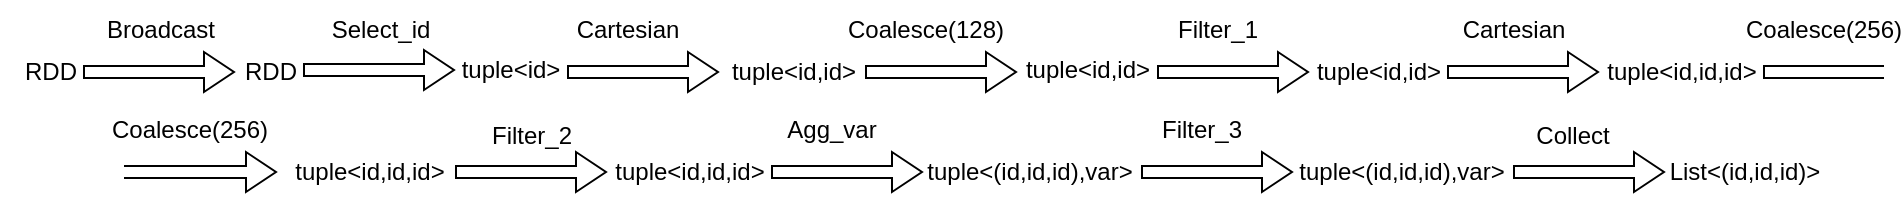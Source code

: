 <mxfile version="21.0.10" type="device"><diagram name="Page-1" id="I0y7xhpix4XiFEfHafqr"><mxGraphModel dx="2195" dy="669" grid="1" gridSize="10" guides="1" tooltips="1" connect="1" arrows="1" fold="1" page="1" pageScale="1" pageWidth="1169" pageHeight="827" math="0" shadow="0"><root><mxCell id="0"/><mxCell id="1" parent="0"/><mxCell id="29aMk_raYZUdLWVY0Ce4-1" value="RDD" style="text;html=1;align=center;verticalAlign=middle;resizable=0;points=[];autosize=1;strokeColor=none;fillColor=none;" parent="1" vertex="1"><mxGeometry x="-62" y="101" width="50" height="30" as="geometry"/></mxCell><mxCell id="29aMk_raYZUdLWVY0Ce4-2" value="" style="shape=singleArrow;whiteSpace=wrap;html=1;" parent="1" vertex="1"><mxGeometry x="112" y="106" width="75" height="20" as="geometry"/></mxCell><mxCell id="29aMk_raYZUdLWVY0Ce4-3" value="Cartesian" style="text;html=1;strokeColor=none;fillColor=none;align=center;verticalAlign=middle;whiteSpace=wrap;rounded=0;" parent="1" vertex="1"><mxGeometry x="112" y="80" width="60" height="30" as="geometry"/></mxCell><mxCell id="29aMk_raYZUdLWVY0Ce4-4" value="tuple&amp;lt;id,id&amp;gt;" style="text;html=1;strokeColor=none;fillColor=none;align=center;verticalAlign=middle;whiteSpace=wrap;rounded=0;" parent="1" vertex="1"><mxGeometry x="190" y="101" width="70" height="30" as="geometry"/></mxCell><mxCell id="29aMk_raYZUdLWVY0Ce4-5" value="" style="shape=singleArrow;whiteSpace=wrap;html=1;" parent="1" vertex="1"><mxGeometry x="261" y="106" width="75" height="20" as="geometry"/></mxCell><mxCell id="29aMk_raYZUdLWVY0Ce4-6" value="Filter_1" style="text;html=1;strokeColor=none;fillColor=none;align=center;verticalAlign=middle;whiteSpace=wrap;rounded=0;" parent="1" vertex="1"><mxGeometry x="407" y="80" width="60" height="30" as="geometry"/></mxCell><mxCell id="29aMk_raYZUdLWVY0Ce4-7" value="tuple&amp;lt;id,id&amp;gt;" style="text;html=1;strokeColor=none;fillColor=none;align=center;verticalAlign=middle;whiteSpace=wrap;rounded=0;" parent="1" vertex="1"><mxGeometry x="337" y="100" width="70" height="30" as="geometry"/></mxCell><mxCell id="29aMk_raYZUdLWVY0Ce4-10" value="" style="shape=singleArrow;whiteSpace=wrap;html=1;" parent="1" vertex="1"><mxGeometry x="407" y="106" width="75" height="20" as="geometry"/></mxCell><mxCell id="29aMk_raYZUdLWVY0Ce4-11" value="Coalesce(128)" style="text;html=1;strokeColor=none;fillColor=none;align=center;verticalAlign=middle;whiteSpace=wrap;rounded=0;" parent="1" vertex="1"><mxGeometry x="261" y="80" width="60" height="30" as="geometry"/></mxCell><mxCell id="29aMk_raYZUdLWVY0Ce4-14" value="tuple&amp;lt;id,id&amp;gt;" style="text;html=1;align=center;verticalAlign=middle;resizable=0;points=[];autosize=1;strokeColor=none;fillColor=none;" parent="1" vertex="1"><mxGeometry x="472" y="101" width="90" height="30" as="geometry"/></mxCell><mxCell id="29aMk_raYZUdLWVY0Ce4-15" value="" style="shape=singleArrow;whiteSpace=wrap;html=1;" parent="1" vertex="1"><mxGeometry x="56" y="156" width="75" height="20" as="geometry"/></mxCell><mxCell id="29aMk_raYZUdLWVY0Ce4-16" value="Cartesian" style="text;html=1;strokeColor=none;fillColor=none;align=center;verticalAlign=middle;whiteSpace=wrap;rounded=0;" parent="1" vertex="1"><mxGeometry x="555" y="80" width="60" height="30" as="geometry"/></mxCell><mxCell id="29aMk_raYZUdLWVY0Ce4-18" value="tuple&amp;lt;id,id,id&amp;gt;" style="text;html=1;strokeColor=none;fillColor=none;align=center;verticalAlign=middle;whiteSpace=wrap;rounded=0;" parent="1" vertex="1"><mxGeometry x="634" y="101" width="70" height="30" as="geometry"/></mxCell><mxCell id="29aMk_raYZUdLWVY0Ce4-21" value="tuple&amp;lt;id,id,id&amp;gt;" style="text;html=1;strokeColor=none;fillColor=none;align=center;verticalAlign=middle;whiteSpace=wrap;rounded=0;" parent="1" vertex="1"><mxGeometry x="138" y="151" width="70" height="30" as="geometry"/></mxCell><mxCell id="29aMk_raYZUdLWVY0Ce4-23" value="" style="shape=singleArrow;whiteSpace=wrap;html=1;" parent="1" vertex="1"><mxGeometry x="214" y="156" width="75" height="20" as="geometry"/></mxCell><mxCell id="29aMk_raYZUdLWVY0Ce4-24" value="Agg_var" style="text;html=1;strokeColor=none;fillColor=none;align=center;verticalAlign=middle;whiteSpace=wrap;rounded=0;" parent="1" vertex="1"><mxGeometry x="214" y="130" width="60" height="30" as="geometry"/></mxCell><mxCell id="29aMk_raYZUdLWVY0Ce4-28" value="tuple&amp;lt;(id,id,id),var&amp;gt;" style="text;html=1;strokeColor=none;fillColor=none;align=center;verticalAlign=middle;whiteSpace=wrap;rounded=0;" parent="1" vertex="1"><mxGeometry x="313" y="151" width="60" height="30" as="geometry"/></mxCell><mxCell id="29aMk_raYZUdLWVY0Ce4-29" value="tuple&amp;lt;(id,id,id),var&amp;gt;" style="text;html=1;strokeColor=none;fillColor=none;align=center;verticalAlign=middle;whiteSpace=wrap;rounded=0;" parent="1" vertex="1"><mxGeometry x="499" y="151" width="60" height="30" as="geometry"/></mxCell><mxCell id="29aMk_raYZUdLWVY0Ce4-34" value="" style="shape=singleArrow;whiteSpace=wrap;html=1;allowArrows=1;" parent="1" vertex="1"><mxGeometry x="-109" y="156" width="75" height="20" as="geometry"/></mxCell><mxCell id="29aMk_raYZUdLWVY0Ce4-38" value="" style="verticalLabelPosition=bottom;verticalAlign=top;html=1;shape=mxgraph.basic.rect;fillColor2=none;strokeWidth=1;size=20;indent=100;labelBorderColor=none;strokeColor=default;left=0;right=0;rotation=-180;" parent="1" vertex="1"><mxGeometry x="-110" y="163" width="60" height="6" as="geometry"/></mxCell><mxCell id="k0cft0AC0BxCBgOVcBzi-2" value="" style="shape=singleArrow;whiteSpace=wrap;html=1;" parent="1" vertex="1"><mxGeometry x="399" y="156" width="75" height="20" as="geometry"/></mxCell><mxCell id="k0cft0AC0BxCBgOVcBzi-3" value="tuple&amp;lt;id,id,id&amp;gt;" style="text;html=1;strokeColor=none;fillColor=none;align=center;verticalAlign=middle;whiteSpace=wrap;rounded=0;" parent="1" vertex="1"><mxGeometry x="-22" y="151" width="70" height="30" as="geometry"/></mxCell><mxCell id="k0cft0AC0BxCBgOVcBzi-5" value="" style="shape=singleArrow;whiteSpace=wrap;html=1;" parent="1" vertex="1"><mxGeometry x="585" y="156" width="75" height="20" as="geometry"/></mxCell><mxCell id="k0cft0AC0BxCBgOVcBzi-6" value="Collect" style="text;html=1;align=center;verticalAlign=middle;resizable=0;points=[];autosize=1;strokeColor=none;fillColor=none;" parent="1" vertex="1"><mxGeometry x="584" y="133" width="60" height="30" as="geometry"/></mxCell><mxCell id="k0cft0AC0BxCBgOVcBzi-7" value="List&amp;lt;(id,id,id)&amp;gt;" style="text;html=1;align=center;verticalAlign=middle;resizable=0;points=[];autosize=1;strokeColor=none;fillColor=none;" parent="1" vertex="1"><mxGeometry x="650" y="151" width="100" height="30" as="geometry"/></mxCell><mxCell id="k0cft0AC0BxCBgOVcBzi-9" value="" style="verticalLabelPosition=bottom;verticalAlign=top;html=1;shape=mxgraph.basic.rect;fillColor2=none;strokeWidth=1;size=20;indent=100;labelBorderColor=none;strokeColor=default;left=1;right=0;" parent="1" vertex="1"><mxGeometry x="710" y="113" width="60" height="6" as="geometry"/></mxCell><mxCell id="k0cft0AC0BxCBgOVcBzi-15" value="Coalesce(256)" style="text;html=1;strokeColor=none;fillColor=none;align=center;verticalAlign=middle;whiteSpace=wrap;rounded=0;" parent="1" vertex="1"><mxGeometry x="710" y="80" width="60" height="30" as="geometry"/></mxCell><mxCell id="k0cft0AC0BxCBgOVcBzi-16" value="Filter_3" style="text;html=1;strokeColor=none;fillColor=none;align=center;verticalAlign=middle;whiteSpace=wrap;rounded=0;" parent="1" vertex="1"><mxGeometry x="399" y="130" width="60" height="30" as="geometry"/></mxCell><mxCell id="k0cft0AC0BxCBgOVcBzi-18" value="" style="shape=singleArrow;whiteSpace=wrap;html=1;" parent="1" vertex="1"><mxGeometry x="552" y="106" width="75" height="20" as="geometry"/></mxCell><mxCell id="k0cft0AC0BxCBgOVcBzi-19" value="Filter_2" style="text;html=1;strokeColor=none;fillColor=none;align=center;verticalAlign=middle;whiteSpace=wrap;rounded=0;" parent="1" vertex="1"><mxGeometry x="63.5" y="133" width="60" height="30" as="geometry"/></mxCell><mxCell id="s1kZubj_JOrmcWxusz-F-1" value="" style="shape=singleArrow;whiteSpace=wrap;html=1;" vertex="1" parent="1"><mxGeometry x="-20" y="105" width="75" height="20" as="geometry"/></mxCell><mxCell id="s1kZubj_JOrmcWxusz-F-2" value="tuple&amp;lt;id&amp;gt;" style="text;html=1;align=center;verticalAlign=middle;resizable=0;points=[];autosize=1;strokeColor=none;fillColor=none;" vertex="1" parent="1"><mxGeometry x="48" y="100" width="70" height="30" as="geometry"/></mxCell><mxCell id="s1kZubj_JOrmcWxusz-F-3" value="Select_id" style="text;html=1;align=center;verticalAlign=middle;resizable=0;points=[];autosize=1;strokeColor=none;fillColor=none;" vertex="1" parent="1"><mxGeometry x="-17.5" y="80" width="70" height="30" as="geometry"/></mxCell><mxCell id="s1kZubj_JOrmcWxusz-F-4" value="" style="shape=singleArrow;whiteSpace=wrap;html=1;" vertex="1" parent="1"><mxGeometry x="-130" y="106" width="75" height="20" as="geometry"/></mxCell><mxCell id="s1kZubj_JOrmcWxusz-F-5" value="RDD" style="text;html=1;align=center;verticalAlign=middle;resizable=0;points=[];autosize=1;strokeColor=none;fillColor=none;" vertex="1" parent="1"><mxGeometry x="-172" y="101" width="50" height="30" as="geometry"/></mxCell><mxCell id="s1kZubj_JOrmcWxusz-F-7" value="Broadcast" style="text;html=1;align=center;verticalAlign=middle;resizable=0;points=[];autosize=1;strokeColor=none;fillColor=none;" vertex="1" parent="1"><mxGeometry x="-132.5" y="80" width="80" height="30" as="geometry"/></mxCell><mxCell id="s1kZubj_JOrmcWxusz-F-8" value="Coalesce(256)" style="text;html=1;strokeColor=none;fillColor=none;align=center;verticalAlign=middle;whiteSpace=wrap;rounded=0;" vertex="1" parent="1"><mxGeometry x="-107.5" y="130" width="60" height="30" as="geometry"/></mxCell></root></mxGraphModel></diagram></mxfile>